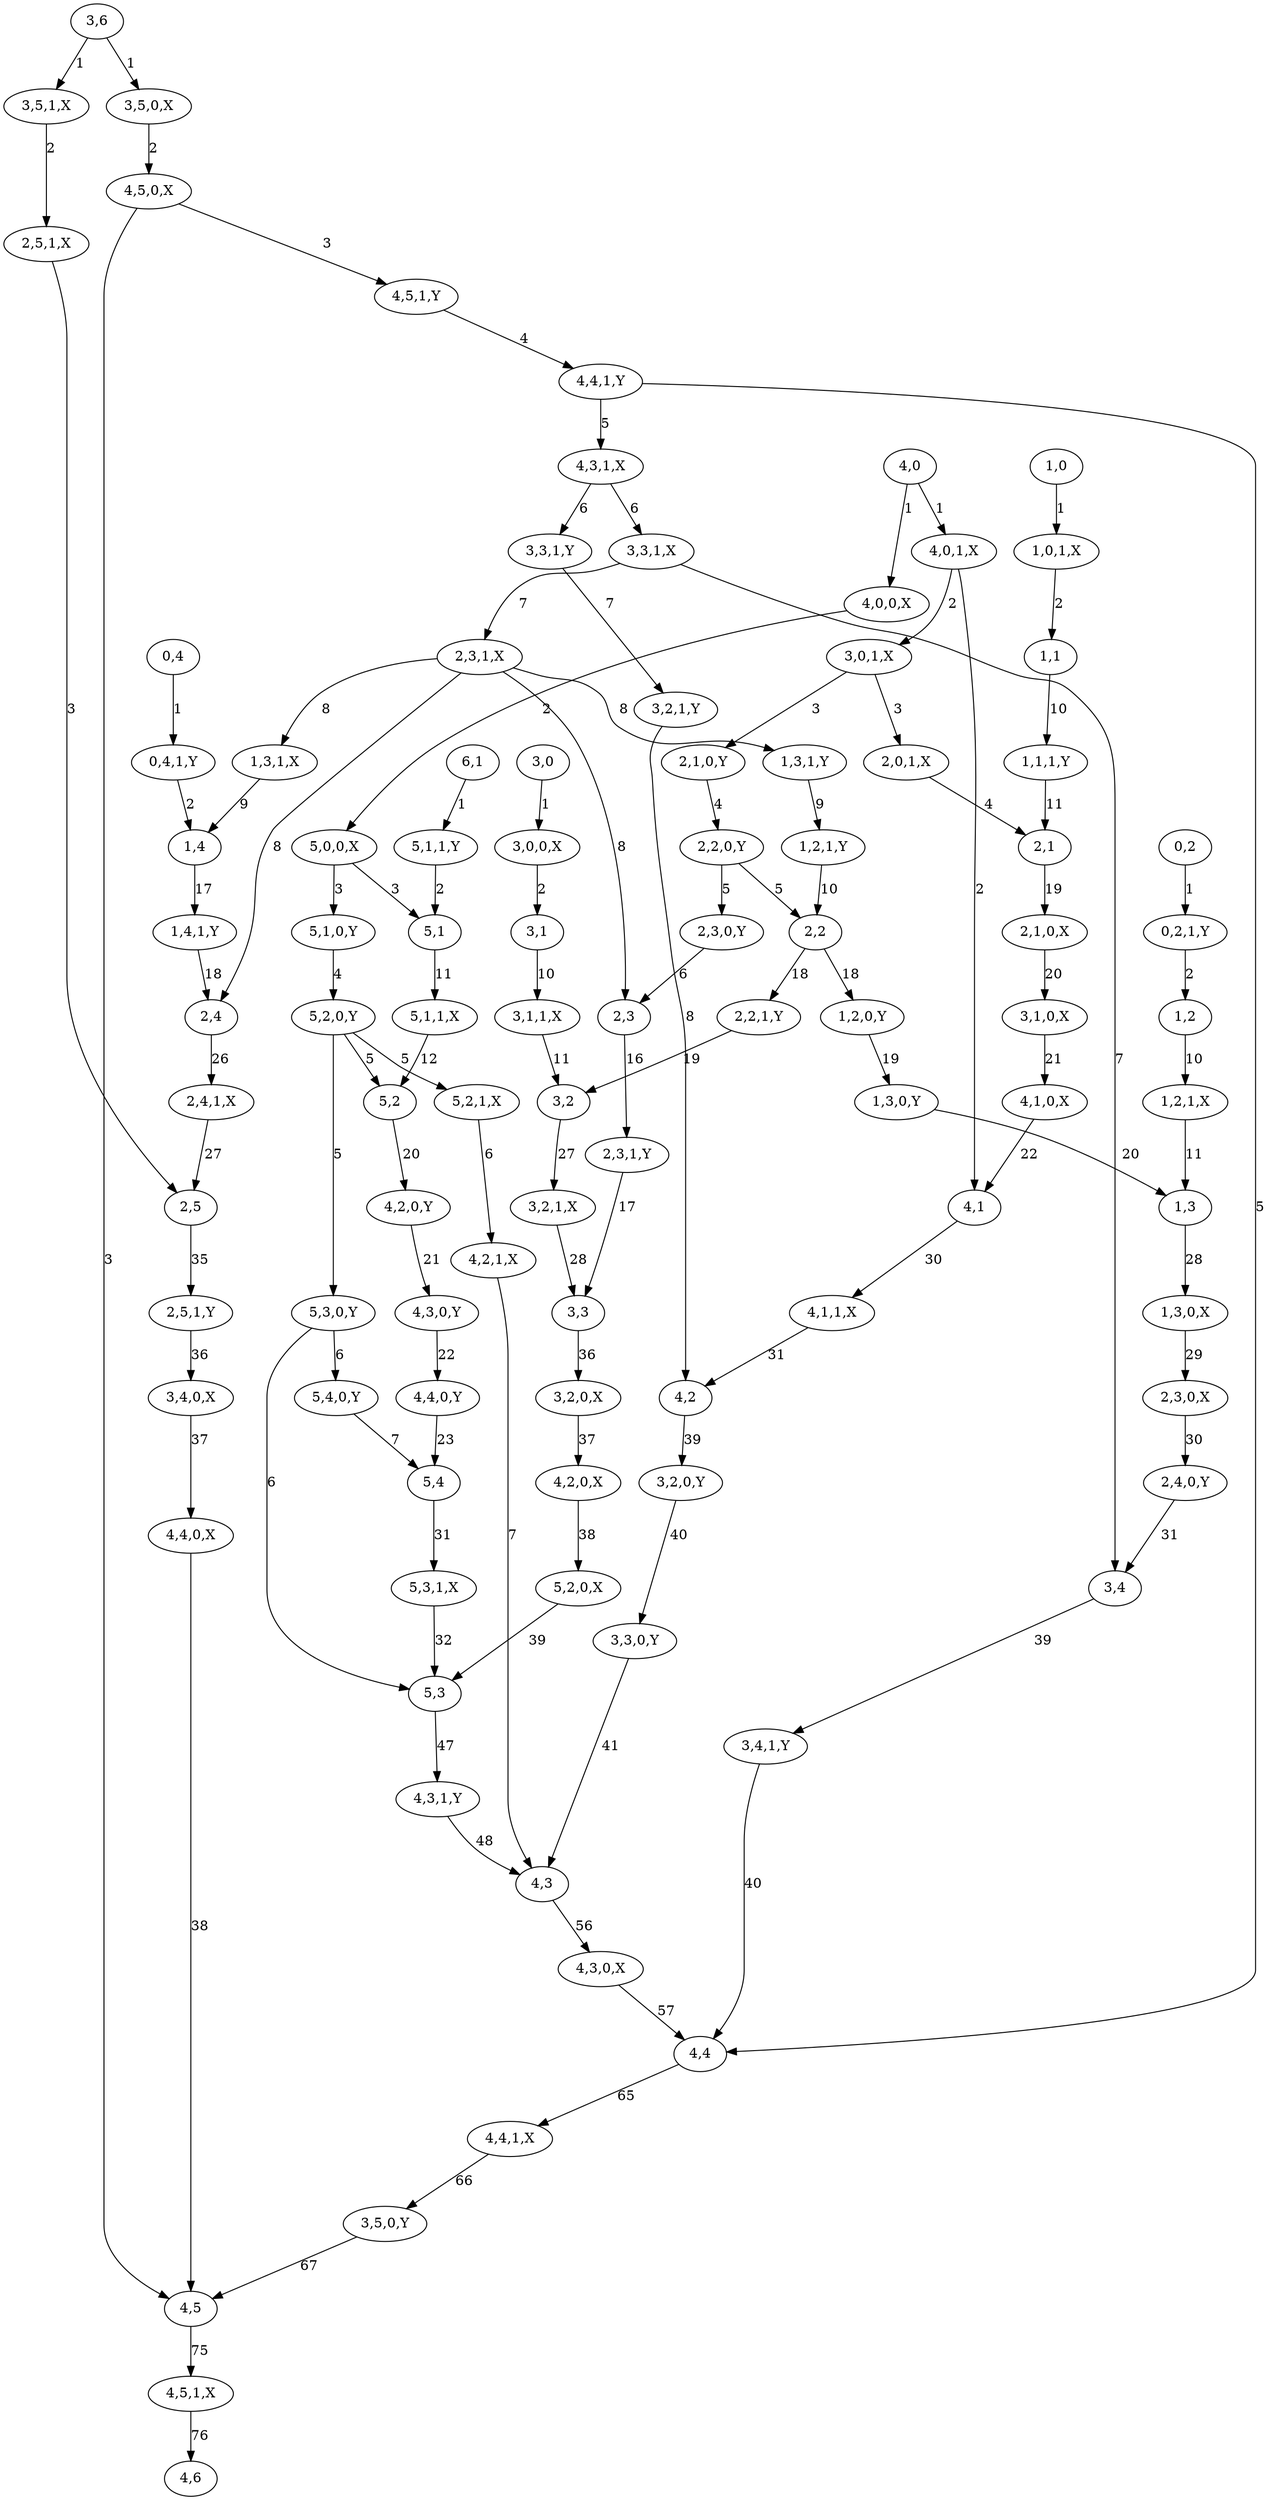 digraph graphname {
"3,3,0,Y" [nodetype=route];
"1,4" [nodetype=logic];
"1,2" [nodetype=logic];
"1,3" [nodetype=logic];
"1,0" [nodetype=logic];
"1,1" [nodetype=logic];
"1,3,1,X" [nodetype=route];
"1,3,1,Y" [nodetype=route];
"2,3,1,Y" [nodetype=route];
"2,3,1,X" [nodetype=route];
"2,5,1,Y" [nodetype=route];
"2,5,1,X" [nodetype=route];
"5,2" [nodetype=logic];
"5,3" [nodetype=logic];
"3,6" [nodetype=logic];
"5,1" [nodetype=logic];
"4,3,0,X" [nodetype=route];
"4,3,0,Y" [nodetype=route];
"5,4" [nodetype=logic];
"3,3" [nodetype=logic];
"3,5,1,X" [nodetype=route];
"4,5,0,X" [nodetype=route];
"5,1,1,X" [nodetype=route];
"5,1,1,Y" [nodetype=route];
"5,0,0,X" [nodetype=route];
"2,1,0,X" [nodetype=route];
"2,1,0,Y" [nodetype=route];
"5,4,0,Y" [nodetype=route];
"3,1,0,X" [nodetype=route];
"4,1,0,X" [nodetype=route];
"1,3,0,Y" [nodetype=route];
"1,3,0,X" [nodetype=route];
"5,1,0,Y" [nodetype=route];
"4,5,1,Y" [nodetype=route];
"4,5,1,X" [nodetype=route];
"1,4,1,Y" [nodetype=route];
"6,1" [nodetype=logic];
"5,2,0,X" [nodetype=route];
"3,0,0,X" [nodetype=route];
"2,2,1,Y" [nodetype=route];
"5,3,1,X" [nodetype=route];
"3,4,0,X" [nodetype=route];
"5,2,0,Y" [nodetype=route];
"4,4,1,X" [nodetype=route];
"4,0" [nodetype=logic];
"3,5,0,Y" [nodetype=route];
"1,1,1,Y" [nodetype=route];
"4,6" [nodetype=logic];
"2,4,1,X" [nodetype=route];
"4,0,1,X" [nodetype=route];
"3,4" [nodetype=logic];
"4,1,1,X" [nodetype=route];
"0,4" [nodetype=logic];
"0,2" [nodetype=logic];
"3,0" [nodetype=logic];
"3,1" [nodetype=logic];
"2,4,0,Y" [nodetype=route];
"3,2" [nodetype=logic];
"2,5" [nodetype=logic];
"2,4" [nodetype=logic];
"2,1" [nodetype=logic];
"2,3" [nodetype=logic];
"2,2" [nodetype=logic];
"4,3" [nodetype=logic];
"4,2" [nodetype=logic];
"4,1" [nodetype=logic];
"4,4,1,Y" [nodetype=route];
"5,3,0,Y" [nodetype=route];
"3,5,0,X" [nodetype=route];
"4,5" [nodetype=logic];
"4,4" [nodetype=logic];
"2,2,0,Y" [nodetype=route];
"1,2,0,Y" [nodetype=route];
"0,4,1,Y" [nodetype=route];
"4,3,1,Y" [nodetype=route];
"4,3,1,X" [nodetype=route];
"3,2,0,X" [nodetype=route];
"3,2,0,Y" [nodetype=route];
"3,4,1,Y" [nodetype=route];
"5,2,1,X" [nodetype=route];
"0,2,1,Y" [nodetype=route];
"4,2,1,X" [nodetype=route];
"1,0,1,X" [nodetype=route];
"2,3,0,X" [nodetype=route];
"2,3,0,Y" [nodetype=route];
"2,0,1,X" [nodetype=route];
"3,1,1,X" [nodetype=route];
"4,4,0,Y" [nodetype=route];
"4,4,0,X" [nodetype=route];
"4,0,0,X" [nodetype=route];
"3,3,1,X" [nodetype=route];
"3,3,1,Y" [nodetype=route];
"3,0,1,X" [nodetype=route];
"3,2,1,Y" [nodetype=route];
"3,2,1,X" [nodetype=route];
"4,2,0,Y" [nodetype=route];
"4,2,0,X" [nodetype=route];
"1,2,1,Y" [nodetype=route];
"1,2,1,X" [nodetype=route];
"3,3,0,Y" -> "4,3"  [label=41];
"1,4" -> "1,4,1,Y"  [label=17];
"1,2" -> "1,2,1,X"  [label=10];
"1,3" -> "1,3,0,X"  [label=28];
"1,0" -> "1,0,1,X"  [label=1];
"1,1" -> "1,1,1,Y"  [label=10];
"1,3,1,X" -> "1,4"  [label=9];
"1,3,1,Y" -> "1,2,1,Y"  [label=9];
"2,3,1,Y" -> "3,3"  [label=17];
"2,3,1,X" -> "2,4"  [label=8];
"2,3,1,X" -> "1,3,1,X"  [label=8];
"2,3,1,X" -> "2,3"  [label=8];
"2,3,1,X" -> "1,3,1,Y"  [label=8];
"2,5,1,Y" -> "3,4,0,X"  [label=36];
"2,5,1,X" -> "2,5"  [label=3];
"5,2" -> "4,2,0,Y"  [label=20];
"5,3" -> "4,3,1,Y"  [label=47];
"3,6" -> "3,5,0,X"  [label=1];
"3,6" -> "3,5,1,X"  [label=1];
"5,1" -> "5,1,1,X"  [label=11];
"4,3,0,X" -> "4,4"  [label=57];
"4,3,0,Y" -> "4,4,0,Y"  [label=22];
"5,4" -> "5,3,1,X"  [label=31];
"3,3" -> "3,2,0,X"  [label=36];
"3,5,1,X" -> "2,5,1,X"  [label=2];
"4,5,0,X" -> "4,5"  [label=3];
"4,5,0,X" -> "4,5,1,Y"  [label=3];
"5,1,1,X" -> "5,2"  [label=12];
"5,1,1,Y" -> "5,1"  [label=2];
"5,0,0,X" -> "5,1"  [label=3];
"5,0,0,X" -> "5,1,0,Y"  [label=3];
"2,1,0,X" -> "3,1,0,X"  [label=20];
"2,1,0,Y" -> "2,2,0,Y"  [label=4];
"5,4,0,Y" -> "5,4"  [label=7];
"3,1,0,X" -> "4,1,0,X"  [label=21];
"4,1,0,X" -> "4,1"  [label=22];
"1,3,0,Y" -> "1,3"  [label=20];
"1,3,0,X" -> "2,3,0,X"  [label=29];
"5,1,0,Y" -> "5,2,0,Y"  [label=4];
"4,5,1,Y" -> "4,4,1,Y"  [label=4];
"4,5,1,X" -> "4,6"  [label=76];
"1,4,1,Y" -> "2,4"  [label=18];
"6,1" -> "5,1,1,Y"  [label=1];
"5,2,0,X" -> "5,3"  [label=39];
"3,0,0,X" -> "3,1"  [label=2];
"2,2,1,Y" -> "3,2"  [label=19];
"5,3,1,X" -> "5,3"  [label=32];
"3,4,0,X" -> "4,4,0,X"  [label=37];
"5,2,0,Y" -> "5,2"  [label=5];
"5,2,0,Y" -> "5,3,0,Y"  [label=5];
"5,2,0,Y" -> "5,2,1,X"  [label=5];
"4,4,1,X" -> "3,5,0,Y"  [label=66];
"4,0" -> "4,0,1,X"  [label=1];
"4,0" -> "4,0,0,X"  [label=1];
"3,5,0,Y" -> "4,5"  [label=67];
"1,1,1,Y" -> "2,1"  [label=11];
"2,4,1,X" -> "2,5"  [label=27];
"4,0,1,X" -> "4,1"  [label=2];
"4,0,1,X" -> "3,0,1,X"  [label=2];
"3,4" -> "3,4,1,Y"  [label=39];
"4,1,1,X" -> "4,2"  [label=31];
"0,4" -> "0,4,1,Y"  [label=1];
"0,2" -> "0,2,1,Y"  [label=1];
"3,0" -> "3,0,0,X"  [label=1];
"3,1" -> "3,1,1,X"  [label=10];
"2,4,0,Y" -> "3,4"  [label=31];
"3,2" -> "3,2,1,X"  [label=27];
"2,5" -> "2,5,1,Y"  [label=35];
"2,4" -> "2,4,1,X"  [label=26];
"2,1" -> "2,1,0,X"  [label=19];
"2,3" -> "2,3,1,Y"  [label=16];
"2,2" -> "2,2,1,Y"  [label=18];
"2,2" -> "1,2,0,Y"  [label=18];
"4,3" -> "4,3,0,X"  [label=56];
"4,2" -> "3,2,0,Y"  [label=39];
"4,1" -> "4,1,1,X"  [label=30];
"4,4,1,Y" -> "4,4"  [label=5];
"4,4,1,Y" -> "4,3,1,X"  [label=5];
"5,3,0,Y" -> "5,3"  [label=6];
"5,3,0,Y" -> "5,4,0,Y"  [label=6];
"3,5,0,X" -> "4,5,0,X"  [label=2];
"4,5" -> "4,5,1,X"  [label=75];
"4,4" -> "4,4,1,X"  [label=65];
"2,2,0,Y" -> "2,2"  [label=5];
"2,2,0,Y" -> "2,3,0,Y"  [label=5];
"1,2,0,Y" -> "1,3,0,Y"  [label=19];
"0,4,1,Y" -> "1,4"  [label=2];
"4,3,1,Y" -> "4,3"  [label=48];
"4,3,1,X" -> "3,3,1,X"  [label=6];
"4,3,1,X" -> "3,3,1,Y"  [label=6];
"3,2,0,X" -> "4,2,0,X"  [label=37];
"3,2,0,Y" -> "3,3,0,Y"  [label=40];
"3,4,1,Y" -> "4,4"  [label=40];
"5,2,1,X" -> "4,2,1,X"  [label=6];
"0,2,1,Y" -> "1,2"  [label=2];
"4,2,1,X" -> "4,3"  [label=7];
"1,0,1,X" -> "1,1"  [label=2];
"2,3,0,X" -> "2,4,0,Y"  [label=30];
"2,3,0,Y" -> "2,3"  [label=6];
"2,0,1,X" -> "2,1"  [label=4];
"3,1,1,X" -> "3,2"  [label=11];
"4,4,0,Y" -> "5,4"  [label=23];
"4,4,0,X" -> "4,5"  [label=38];
"4,0,0,X" -> "5,0,0,X"  [label=2];
"3,3,1,X" -> "3,4"  [label=7];
"3,3,1,X" -> "2,3,1,X"  [label=7];
"3,3,1,Y" -> "3,2,1,Y"  [label=7];
"3,0,1,X" -> "2,0,1,X"  [label=3];
"3,0,1,X" -> "2,1,0,Y"  [label=3];
"3,2,1,Y" -> "4,2"  [label=8];
"3,2,1,X" -> "3,3"  [label=28];
"4,2,0,Y" -> "4,3,0,Y"  [label=21];
"4,2,0,X" -> "5,2,0,X"  [label=38];
"1,2,1,Y" -> "2,2"  [label=10];
"1,2,1,X" -> "1,3"  [label=11];
}
